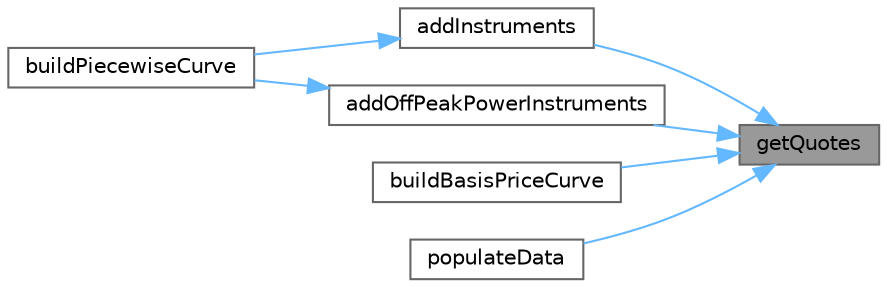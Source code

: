 digraph "getQuotes"
{
 // INTERACTIVE_SVG=YES
 // LATEX_PDF_SIZE
  bgcolor="transparent";
  edge [fontname=Helvetica,fontsize=10,labelfontname=Helvetica,labelfontsize=10];
  node [fontname=Helvetica,fontsize=10,shape=box,height=0.2,width=0.4];
  rankdir="RL";
  Node1 [label="getQuotes",height=0.2,width=0.4,color="gray40", fillcolor="grey60", style="filled", fontcolor="black",tooltip="Get the configured quotes. If filter is true, remove tenor based quotes and quotes with expiry before..."];
  Node1 -> Node2 [dir="back",color="steelblue1",style="solid"];
  Node2 [label="addInstruments",height=0.2,width=0.4,color="grey40", fillcolor="white", style="filled",URL="$classore_1_1data_1_1_commodity_curve.html#afb12407f81eadbfd2463e61f4898c7ac",tooltip=" "];
  Node2 -> Node3 [dir="back",color="steelblue1",style="solid"];
  Node3 [label="buildPiecewiseCurve",height=0.2,width=0.4,color="grey40", fillcolor="white", style="filled",URL="$classore_1_1data_1_1_commodity_curve.html#a771e0386d3a147f22a46b810d82f4fd3",tooltip="Build commodity piecewise price curve."];
  Node1 -> Node4 [dir="back",color="steelblue1",style="solid"];
  Node4 [label="addOffPeakPowerInstruments",height=0.2,width=0.4,color="grey40", fillcolor="white", style="filled",URL="$classore_1_1data_1_1_commodity_curve.html#ad964fbfa1aff4319eb169a8cff4e62de",tooltip="Special method to add instruments when the priceSegment is OffPeakPowerDaily."];
  Node4 -> Node3 [dir="back",color="steelblue1",style="solid"];
  Node1 -> Node5 [dir="back",color="steelblue1",style="solid"];
  Node5 [label="buildBasisPriceCurve",height=0.2,width=0.4,color="grey40", fillcolor="white", style="filled",URL="$classore_1_1data_1_1_commodity_curve.html#af67e7c2b3e83030b4412f148d40ff311",tooltip="Build commodity basis price curve."];
  Node1 -> Node6 [dir="back",color="steelblue1",style="solid"];
  Node6 [label="populateData",height=0.2,width=0.4,color="grey40", fillcolor="white", style="filled",URL="$classore_1_1data_1_1_commodity_curve.html#aeeabdd32666fe17eb1e3c26a9d82a77c",tooltip="Populate data with dates and prices from the loader."];
}
